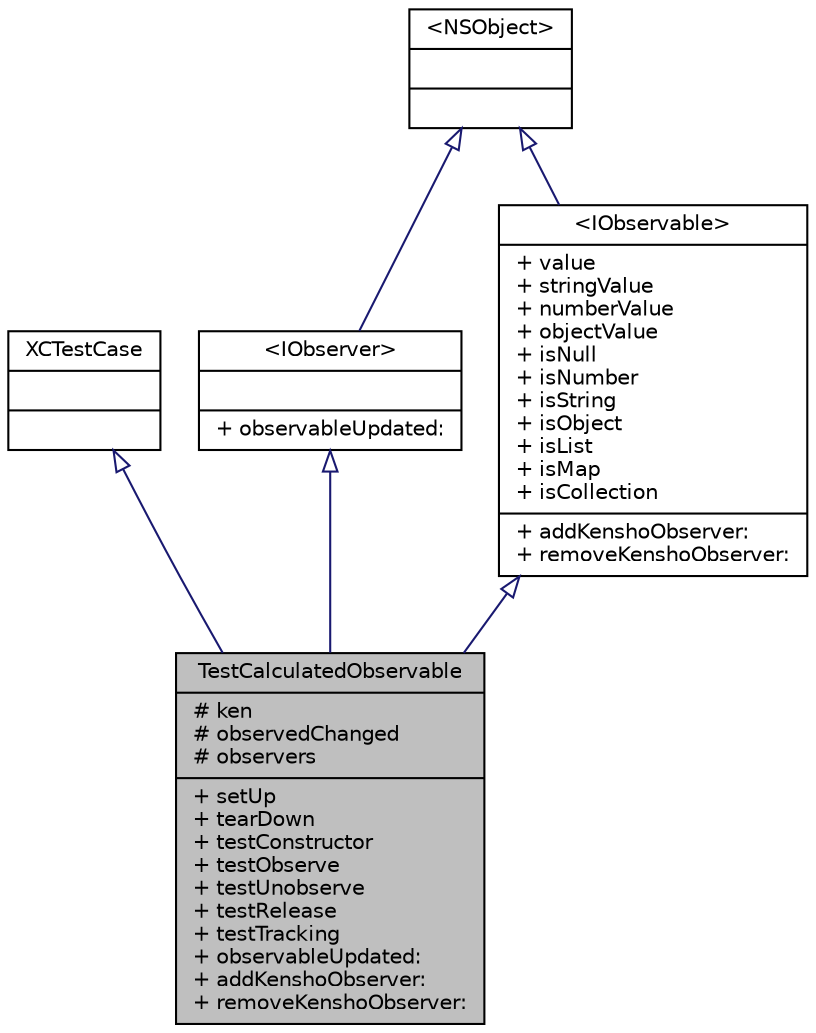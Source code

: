 digraph "TestCalculatedObservable"
{
  bgcolor="transparent";
  edge [fontname="Helvetica",fontsize="10",labelfontname="Helvetica",labelfontsize="10"];
  node [fontname="Helvetica",fontsize="10",shape=record];
  Node1 [label="{TestCalculatedObservable\n|# ken\l# observedChanged\l# observers\l|+ setUp\l+ tearDown\l+ testConstructor\l+ testObserve\l+ testUnobserve\l+ testRelease\l+ testTracking\l+ observableUpdated:\l+ addKenshoObserver:\l+ removeKenshoObserver:\l}",height=0.2,width=0.4,color="black", fillcolor="grey75", style="filled" fontcolor="black"];
  Node2 -> Node1 [dir="back",color="midnightblue",fontsize="10",style="solid",arrowtail="onormal",fontname="Helvetica"];
  Node2 [label="{XCTestCase\n||}",height=0.2,width=0.4,color="black",URL="$dd/d05/class_x_c_test_case.html"];
  Node3 -> Node1 [dir="back",color="midnightblue",fontsize="10",style="solid",arrowtail="onormal",fontname="Helvetica"];
  Node3 [label="{\<IObserver\>\n||+ observableUpdated:\l}",height=0.2,width=0.4,color="black",URL="$d4/d36/protocol_i_observer-p.html"];
  Node4 -> Node3 [dir="back",color="midnightblue",fontsize="10",style="solid",arrowtail="onormal",fontname="Helvetica"];
  Node4 [label="{\<NSObject\>\n||}",height=0.2,width=0.4,color="black",URL="$d0/d10/class_n_s_object-p.html"];
  Node5 -> Node1 [dir="back",color="midnightblue",fontsize="10",style="solid",arrowtail="onormal",fontname="Helvetica"];
  Node5 [label="{\<IObservable\>\n|+ value\l+ stringValue\l+ numberValue\l+ objectValue\l+ isNull\l+ isNumber\l+ isString\l+ isObject\l+ isList\l+ isMap\l+ isCollection\l|+ addKenshoObserver:\l+ removeKenshoObserver:\l}",height=0.2,width=0.4,color="black",URL="$da/dd9/protocol_i_observable-p.html",tooltip="The IObservable protocol allows any object to be &#39;observed&#39; in the Kensho system. ..."];
  Node4 -> Node5 [dir="back",color="midnightblue",fontsize="10",style="solid",arrowtail="onormal",fontname="Helvetica"];
}
